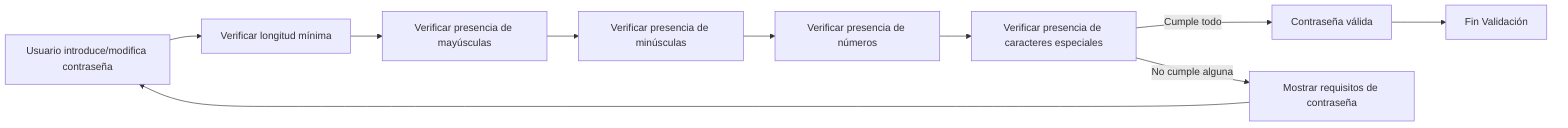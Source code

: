 graph LR
    GG[Usuario introduce/modifica contraseña] --> HH[Verificar longitud mínima];
    HH --> II[Verificar presencia de mayúsculas];
    II --> JJ[Verificar presencia de minúsculas];
    JJ --> KK[Verificar presencia de números];
    KK --> LL[Verificar presencia de caracteres especiales];
    LL -- Cumple todo --> MM[Contraseña válida];
    LL -- No cumple alguna --> NN[Mostrar requisitos de contraseña];
    NN --> GG;
    MM --> OO[Fin Validación];